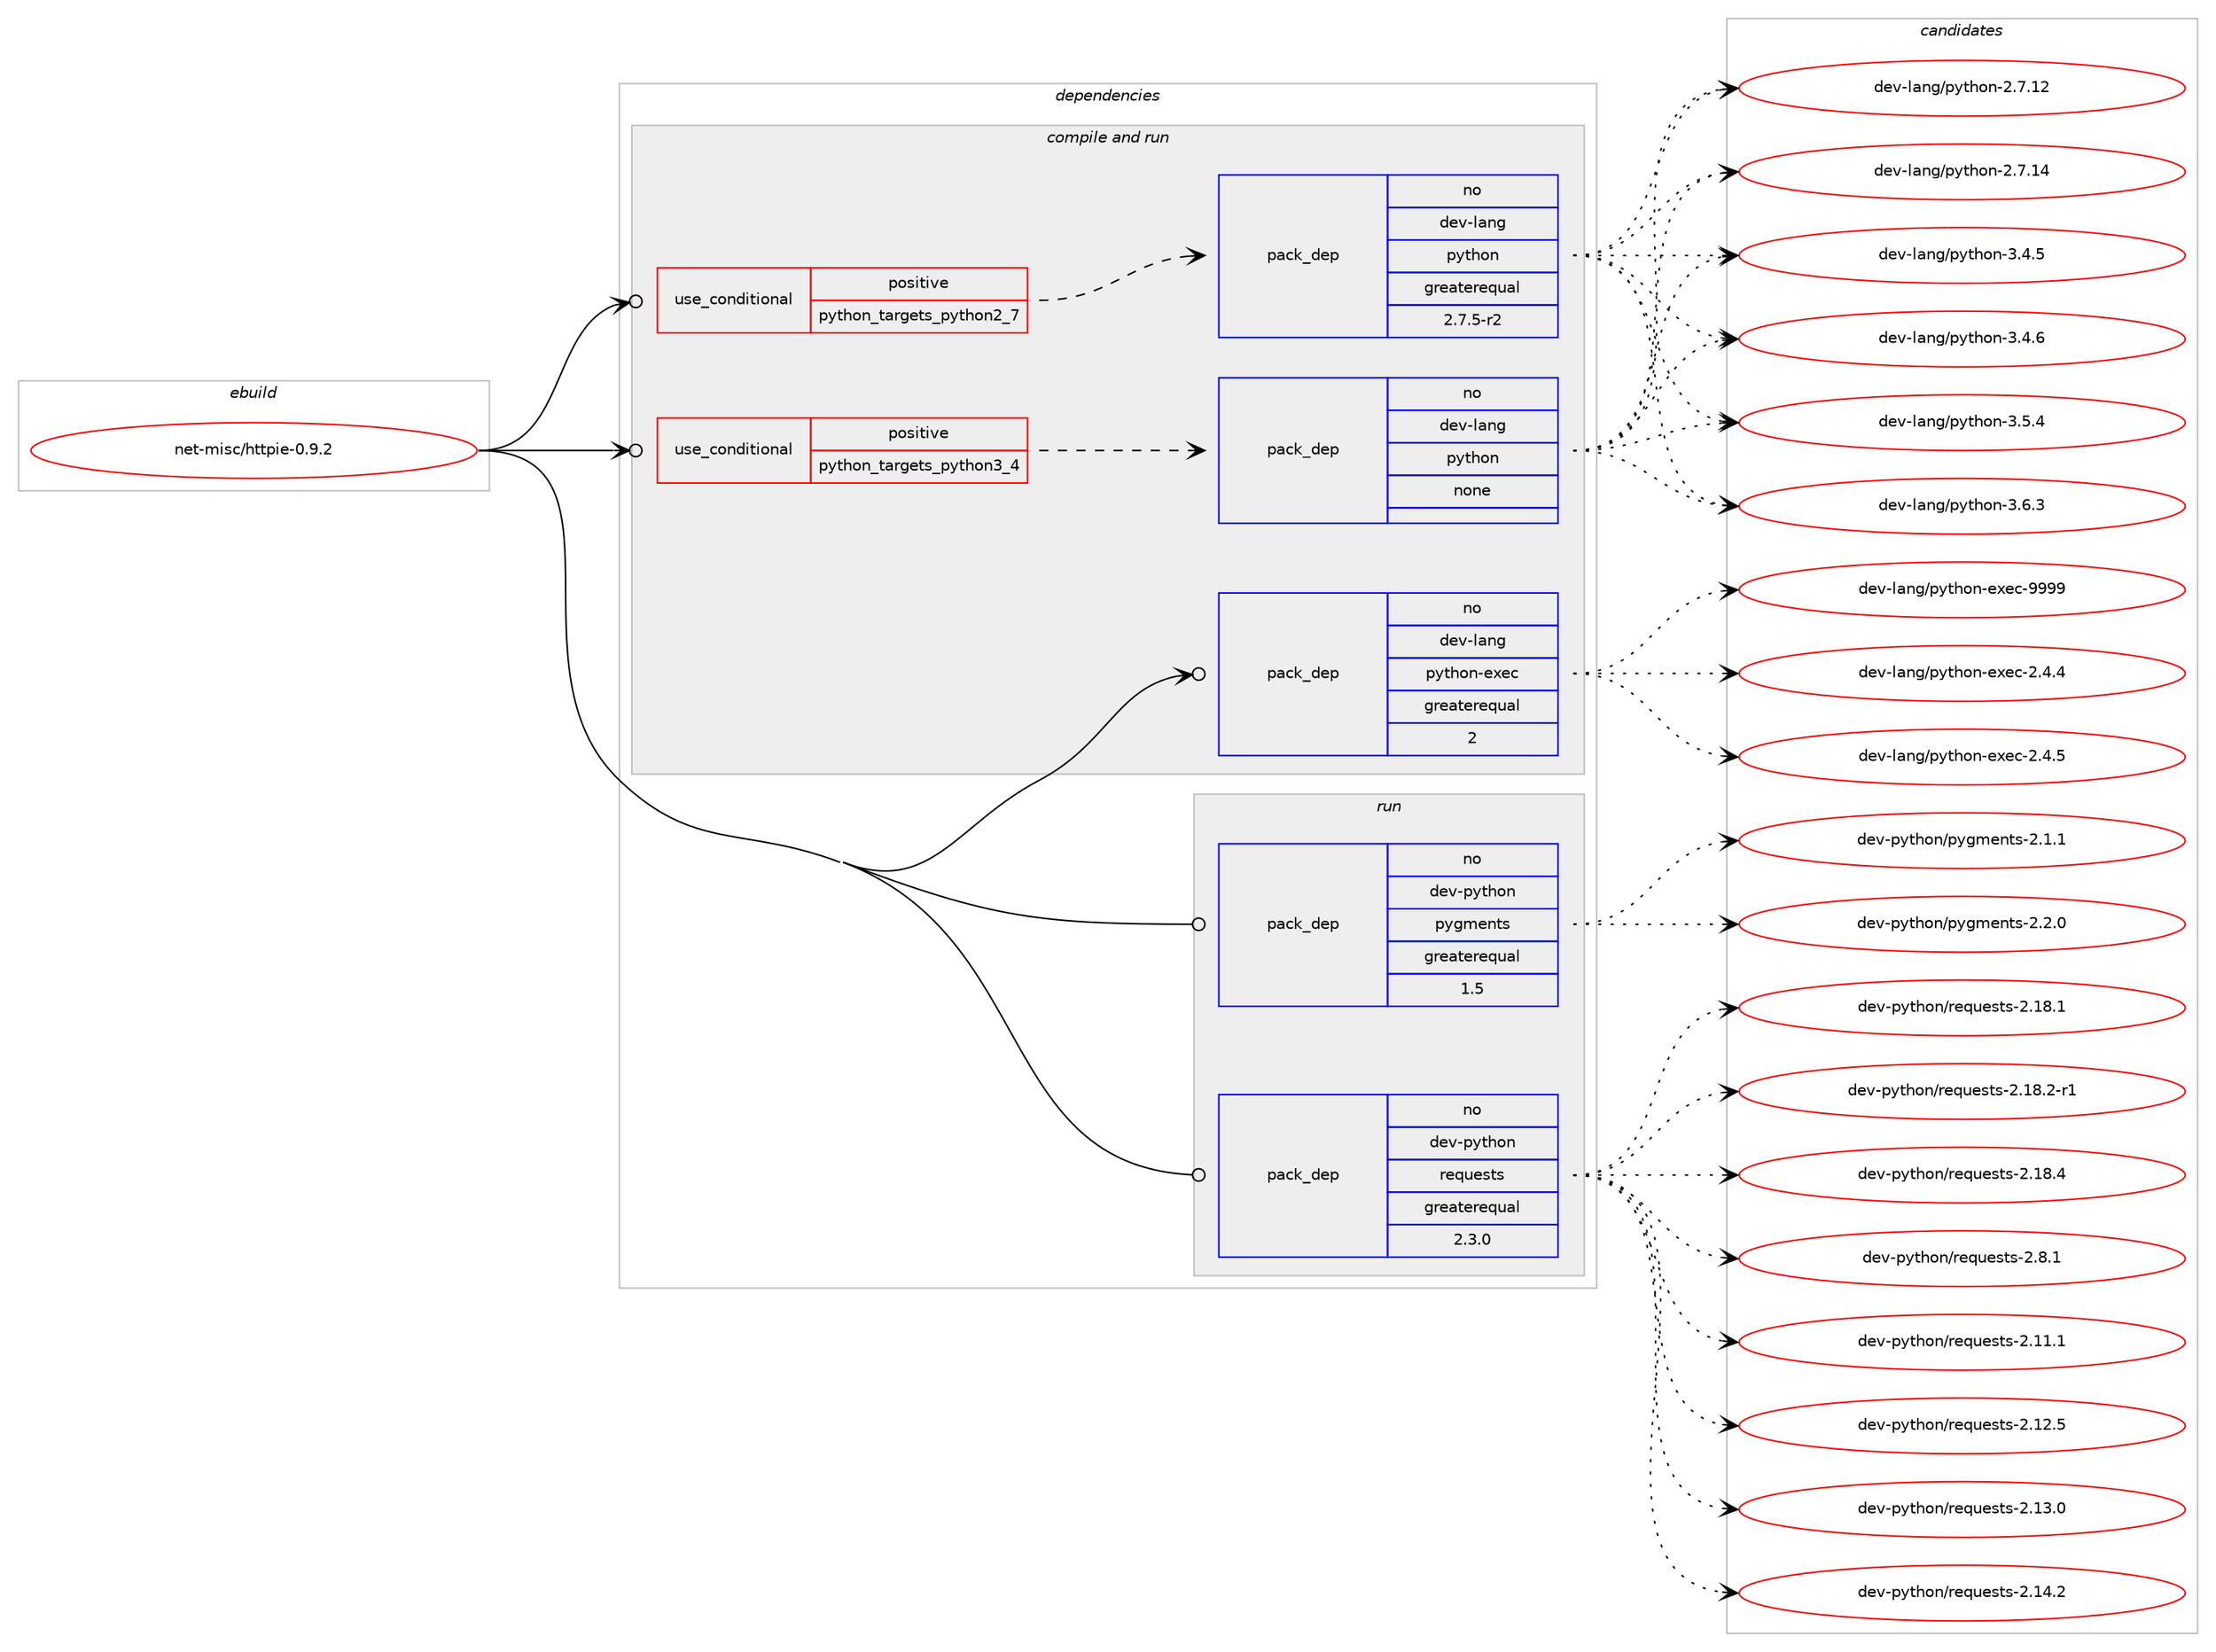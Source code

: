 digraph prolog {

# *************
# Graph options
# *************

newrank=true;
concentrate=true;
compound=true;
graph [rankdir=LR,fontname=Helvetica,fontsize=10,ranksep=1.5];#, ranksep=2.5, nodesep=0.2];
edge  [arrowhead=vee];
node  [fontname=Helvetica,fontsize=10];

# **********
# The ebuild
# **********

subgraph cluster_leftcol {
color=gray;
rank=same;
label=<<i>ebuild</i>>;
id [label="net-misc/httpie-0.9.2", color=red, width=4, href="../net-misc/httpie-0.9.2.svg"];
}

# ****************
# The dependencies
# ****************

subgraph cluster_midcol {
color=gray;
label=<<i>dependencies</i>>;
subgraph cluster_compile {
fillcolor="#eeeeee";
style=filled;
label=<<i>compile</i>>;
}
subgraph cluster_compileandrun {
fillcolor="#eeeeee";
style=filled;
label=<<i>compile and run</i>>;
subgraph cond105536 {
dependency426080 [label=<<TABLE BORDER="0" CELLBORDER="1" CELLSPACING="0" CELLPADDING="4"><TR><TD ROWSPAN="3" CELLPADDING="10">use_conditional</TD></TR><TR><TD>positive</TD></TR><TR><TD>python_targets_python2_7</TD></TR></TABLE>>, shape=none, color=red];
subgraph pack313346 {
dependency426081 [label=<<TABLE BORDER="0" CELLBORDER="1" CELLSPACING="0" CELLPADDING="4" WIDTH="220"><TR><TD ROWSPAN="6" CELLPADDING="30">pack_dep</TD></TR><TR><TD WIDTH="110">no</TD></TR><TR><TD>dev-lang</TD></TR><TR><TD>python</TD></TR><TR><TD>greaterequal</TD></TR><TR><TD>2.7.5-r2</TD></TR></TABLE>>, shape=none, color=blue];
}
dependency426080:e -> dependency426081:w [weight=20,style="dashed",arrowhead="vee"];
}
id:e -> dependency426080:w [weight=20,style="solid",arrowhead="odotvee"];
subgraph cond105537 {
dependency426082 [label=<<TABLE BORDER="0" CELLBORDER="1" CELLSPACING="0" CELLPADDING="4"><TR><TD ROWSPAN="3" CELLPADDING="10">use_conditional</TD></TR><TR><TD>positive</TD></TR><TR><TD>python_targets_python3_4</TD></TR></TABLE>>, shape=none, color=red];
subgraph pack313347 {
dependency426083 [label=<<TABLE BORDER="0" CELLBORDER="1" CELLSPACING="0" CELLPADDING="4" WIDTH="220"><TR><TD ROWSPAN="6" CELLPADDING="30">pack_dep</TD></TR><TR><TD WIDTH="110">no</TD></TR><TR><TD>dev-lang</TD></TR><TR><TD>python</TD></TR><TR><TD>none</TD></TR><TR><TD></TD></TR></TABLE>>, shape=none, color=blue];
}
dependency426082:e -> dependency426083:w [weight=20,style="dashed",arrowhead="vee"];
}
id:e -> dependency426082:w [weight=20,style="solid",arrowhead="odotvee"];
subgraph pack313348 {
dependency426084 [label=<<TABLE BORDER="0" CELLBORDER="1" CELLSPACING="0" CELLPADDING="4" WIDTH="220"><TR><TD ROWSPAN="6" CELLPADDING="30">pack_dep</TD></TR><TR><TD WIDTH="110">no</TD></TR><TR><TD>dev-lang</TD></TR><TR><TD>python-exec</TD></TR><TR><TD>greaterequal</TD></TR><TR><TD>2</TD></TR></TABLE>>, shape=none, color=blue];
}
id:e -> dependency426084:w [weight=20,style="solid",arrowhead="odotvee"];
}
subgraph cluster_run {
fillcolor="#eeeeee";
style=filled;
label=<<i>run</i>>;
subgraph pack313349 {
dependency426085 [label=<<TABLE BORDER="0" CELLBORDER="1" CELLSPACING="0" CELLPADDING="4" WIDTH="220"><TR><TD ROWSPAN="6" CELLPADDING="30">pack_dep</TD></TR><TR><TD WIDTH="110">no</TD></TR><TR><TD>dev-python</TD></TR><TR><TD>pygments</TD></TR><TR><TD>greaterequal</TD></TR><TR><TD>1.5</TD></TR></TABLE>>, shape=none, color=blue];
}
id:e -> dependency426085:w [weight=20,style="solid",arrowhead="odot"];
subgraph pack313350 {
dependency426086 [label=<<TABLE BORDER="0" CELLBORDER="1" CELLSPACING="0" CELLPADDING="4" WIDTH="220"><TR><TD ROWSPAN="6" CELLPADDING="30">pack_dep</TD></TR><TR><TD WIDTH="110">no</TD></TR><TR><TD>dev-python</TD></TR><TR><TD>requests</TD></TR><TR><TD>greaterequal</TD></TR><TR><TD>2.3.0</TD></TR></TABLE>>, shape=none, color=blue];
}
id:e -> dependency426086:w [weight=20,style="solid",arrowhead="odot"];
}
}

# **************
# The candidates
# **************

subgraph cluster_choices {
rank=same;
color=gray;
label=<<i>candidates</i>>;

subgraph choice313346 {
color=black;
nodesep=1;
choice10010111845108971101034711212111610411111045504655464950 [label="dev-lang/python-2.7.12", color=red, width=4,href="../dev-lang/python-2.7.12.svg"];
choice10010111845108971101034711212111610411111045504655464952 [label="dev-lang/python-2.7.14", color=red, width=4,href="../dev-lang/python-2.7.14.svg"];
choice100101118451089711010347112121116104111110455146524653 [label="dev-lang/python-3.4.5", color=red, width=4,href="../dev-lang/python-3.4.5.svg"];
choice100101118451089711010347112121116104111110455146524654 [label="dev-lang/python-3.4.6", color=red, width=4,href="../dev-lang/python-3.4.6.svg"];
choice100101118451089711010347112121116104111110455146534652 [label="dev-lang/python-3.5.4", color=red, width=4,href="../dev-lang/python-3.5.4.svg"];
choice100101118451089711010347112121116104111110455146544651 [label="dev-lang/python-3.6.3", color=red, width=4,href="../dev-lang/python-3.6.3.svg"];
dependency426081:e -> choice10010111845108971101034711212111610411111045504655464950:w [style=dotted,weight="100"];
dependency426081:e -> choice10010111845108971101034711212111610411111045504655464952:w [style=dotted,weight="100"];
dependency426081:e -> choice100101118451089711010347112121116104111110455146524653:w [style=dotted,weight="100"];
dependency426081:e -> choice100101118451089711010347112121116104111110455146524654:w [style=dotted,weight="100"];
dependency426081:e -> choice100101118451089711010347112121116104111110455146534652:w [style=dotted,weight="100"];
dependency426081:e -> choice100101118451089711010347112121116104111110455146544651:w [style=dotted,weight="100"];
}
subgraph choice313347 {
color=black;
nodesep=1;
choice10010111845108971101034711212111610411111045504655464950 [label="dev-lang/python-2.7.12", color=red, width=4,href="../dev-lang/python-2.7.12.svg"];
choice10010111845108971101034711212111610411111045504655464952 [label="dev-lang/python-2.7.14", color=red, width=4,href="../dev-lang/python-2.7.14.svg"];
choice100101118451089711010347112121116104111110455146524653 [label="dev-lang/python-3.4.5", color=red, width=4,href="../dev-lang/python-3.4.5.svg"];
choice100101118451089711010347112121116104111110455146524654 [label="dev-lang/python-3.4.6", color=red, width=4,href="../dev-lang/python-3.4.6.svg"];
choice100101118451089711010347112121116104111110455146534652 [label="dev-lang/python-3.5.4", color=red, width=4,href="../dev-lang/python-3.5.4.svg"];
choice100101118451089711010347112121116104111110455146544651 [label="dev-lang/python-3.6.3", color=red, width=4,href="../dev-lang/python-3.6.3.svg"];
dependency426083:e -> choice10010111845108971101034711212111610411111045504655464950:w [style=dotted,weight="100"];
dependency426083:e -> choice10010111845108971101034711212111610411111045504655464952:w [style=dotted,weight="100"];
dependency426083:e -> choice100101118451089711010347112121116104111110455146524653:w [style=dotted,weight="100"];
dependency426083:e -> choice100101118451089711010347112121116104111110455146524654:w [style=dotted,weight="100"];
dependency426083:e -> choice100101118451089711010347112121116104111110455146534652:w [style=dotted,weight="100"];
dependency426083:e -> choice100101118451089711010347112121116104111110455146544651:w [style=dotted,weight="100"];
}
subgraph choice313348 {
color=black;
nodesep=1;
choice1001011184510897110103471121211161041111104510112010199455046524652 [label="dev-lang/python-exec-2.4.4", color=red, width=4,href="../dev-lang/python-exec-2.4.4.svg"];
choice1001011184510897110103471121211161041111104510112010199455046524653 [label="dev-lang/python-exec-2.4.5", color=red, width=4,href="../dev-lang/python-exec-2.4.5.svg"];
choice10010111845108971101034711212111610411111045101120101994557575757 [label="dev-lang/python-exec-9999", color=red, width=4,href="../dev-lang/python-exec-9999.svg"];
dependency426084:e -> choice1001011184510897110103471121211161041111104510112010199455046524652:w [style=dotted,weight="100"];
dependency426084:e -> choice1001011184510897110103471121211161041111104510112010199455046524653:w [style=dotted,weight="100"];
dependency426084:e -> choice10010111845108971101034711212111610411111045101120101994557575757:w [style=dotted,weight="100"];
}
subgraph choice313349 {
color=black;
nodesep=1;
choice1001011184511212111610411111047112121103109101110116115455046494649 [label="dev-python/pygments-2.1.1", color=red, width=4,href="../dev-python/pygments-2.1.1.svg"];
choice1001011184511212111610411111047112121103109101110116115455046504648 [label="dev-python/pygments-2.2.0", color=red, width=4,href="../dev-python/pygments-2.2.0.svg"];
dependency426085:e -> choice1001011184511212111610411111047112121103109101110116115455046494649:w [style=dotted,weight="100"];
dependency426085:e -> choice1001011184511212111610411111047112121103109101110116115455046504648:w [style=dotted,weight="100"];
}
subgraph choice313350 {
color=black;
nodesep=1;
choice100101118451121211161041111104711410111311710111511611545504649494649 [label="dev-python/requests-2.11.1", color=red, width=4,href="../dev-python/requests-2.11.1.svg"];
choice100101118451121211161041111104711410111311710111511611545504649504653 [label="dev-python/requests-2.12.5", color=red, width=4,href="../dev-python/requests-2.12.5.svg"];
choice100101118451121211161041111104711410111311710111511611545504649514648 [label="dev-python/requests-2.13.0", color=red, width=4,href="../dev-python/requests-2.13.0.svg"];
choice100101118451121211161041111104711410111311710111511611545504649524650 [label="dev-python/requests-2.14.2", color=red, width=4,href="../dev-python/requests-2.14.2.svg"];
choice100101118451121211161041111104711410111311710111511611545504649564649 [label="dev-python/requests-2.18.1", color=red, width=4,href="../dev-python/requests-2.18.1.svg"];
choice1001011184511212111610411111047114101113117101115116115455046495646504511449 [label="dev-python/requests-2.18.2-r1", color=red, width=4,href="../dev-python/requests-2.18.2-r1.svg"];
choice100101118451121211161041111104711410111311710111511611545504649564652 [label="dev-python/requests-2.18.4", color=red, width=4,href="../dev-python/requests-2.18.4.svg"];
choice1001011184511212111610411111047114101113117101115116115455046564649 [label="dev-python/requests-2.8.1", color=red, width=4,href="../dev-python/requests-2.8.1.svg"];
dependency426086:e -> choice100101118451121211161041111104711410111311710111511611545504649494649:w [style=dotted,weight="100"];
dependency426086:e -> choice100101118451121211161041111104711410111311710111511611545504649504653:w [style=dotted,weight="100"];
dependency426086:e -> choice100101118451121211161041111104711410111311710111511611545504649514648:w [style=dotted,weight="100"];
dependency426086:e -> choice100101118451121211161041111104711410111311710111511611545504649524650:w [style=dotted,weight="100"];
dependency426086:e -> choice100101118451121211161041111104711410111311710111511611545504649564649:w [style=dotted,weight="100"];
dependency426086:e -> choice1001011184511212111610411111047114101113117101115116115455046495646504511449:w [style=dotted,weight="100"];
dependency426086:e -> choice100101118451121211161041111104711410111311710111511611545504649564652:w [style=dotted,weight="100"];
dependency426086:e -> choice1001011184511212111610411111047114101113117101115116115455046564649:w [style=dotted,weight="100"];
}
}

}
